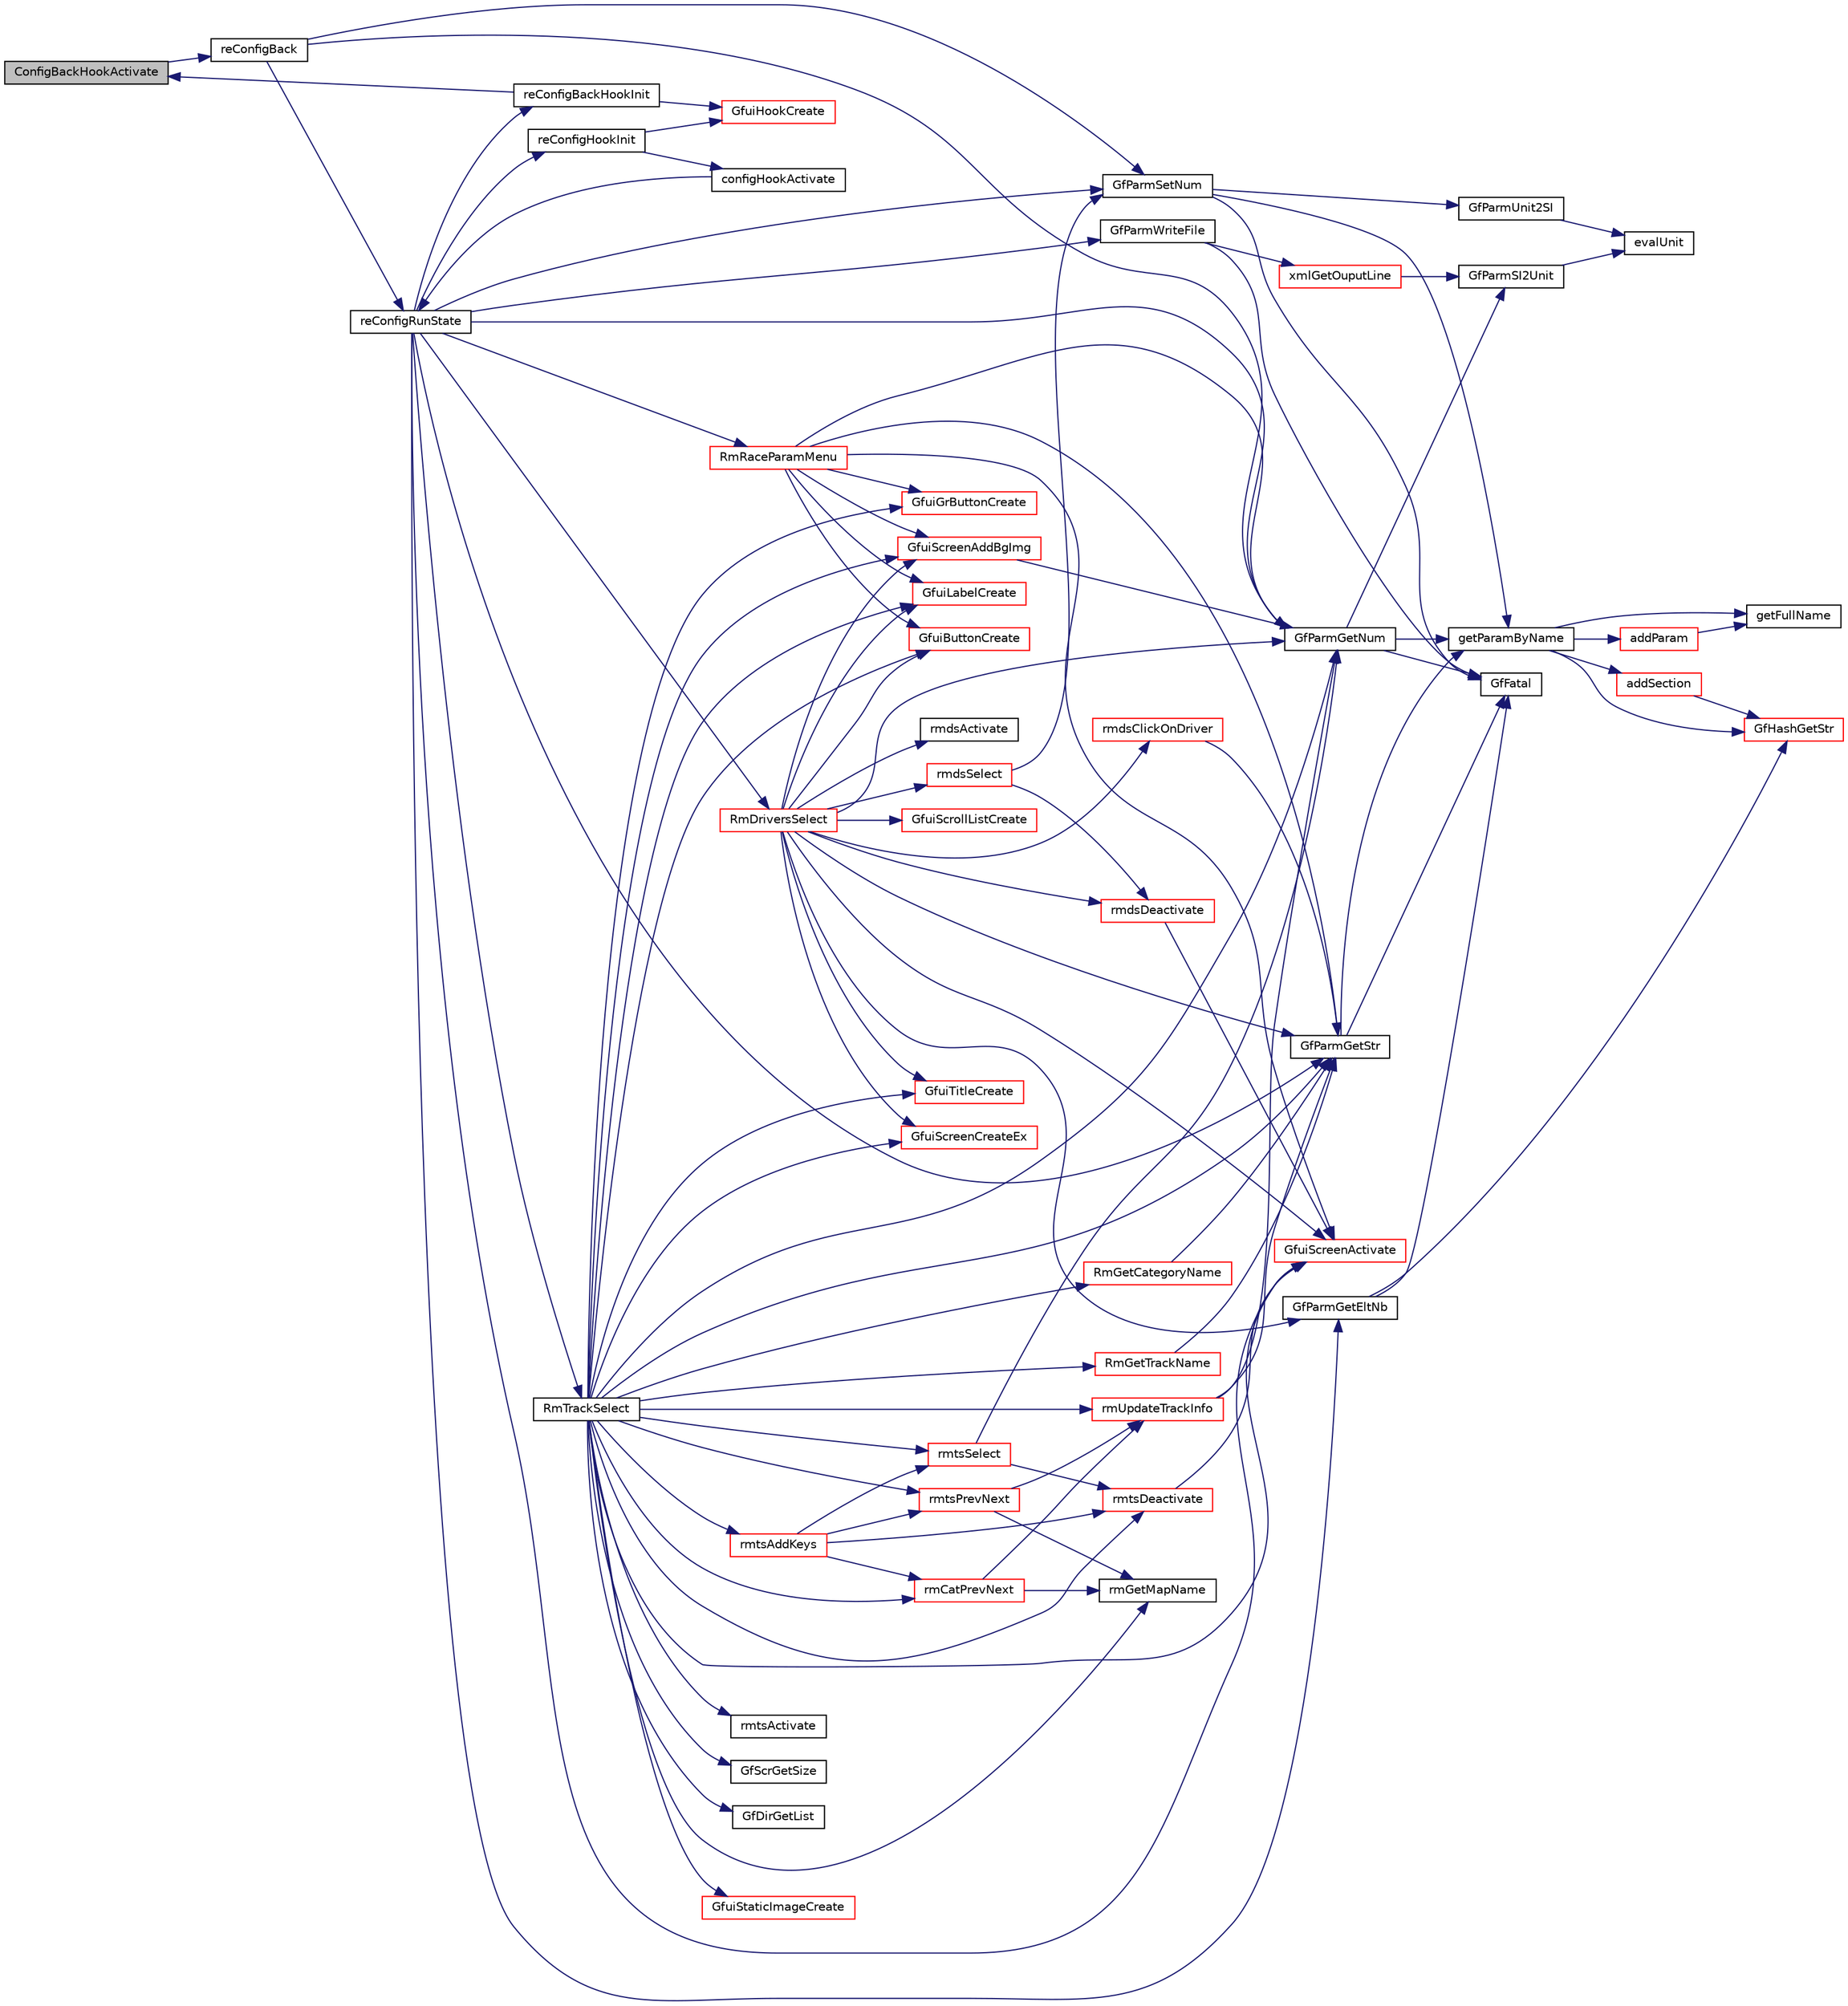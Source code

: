 digraph "ConfigBackHookActivate"
{
  edge [fontname="Helvetica",fontsize="10",labelfontname="Helvetica",labelfontsize="10"];
  node [fontname="Helvetica",fontsize="10",shape=record];
  rankdir="LR";
  Node1 [label="ConfigBackHookActivate",height=0.2,width=0.4,color="black", fillcolor="grey75", style="filled", fontcolor="black"];
  Node1 -> Node2 [color="midnightblue",fontsize="10",style="solid",fontname="Helvetica"];
  Node2 [label="reConfigBack",height=0.2,width=0.4,color="black", fillcolor="white", style="filled",URL="$racemanmenu_8cpp.html#a84daae7b270d6d2c161808753418fc2d"];
  Node2 -> Node3 [color="midnightblue",fontsize="10",style="solid",fontname="Helvetica"];
  Node3 [label="GfParmSetNum",height=0.2,width=0.4,color="black", fillcolor="white", style="filled",URL="$group__paramsdata.html#gaeffbd4db596ae3239a35d7fbd3f442fa",tooltip="Set a numerical parameter in the parameter set handle. "];
  Node3 -> Node4 [color="midnightblue",fontsize="10",style="solid",fontname="Helvetica"];
  Node4 [label="GfFatal",height=0.2,width=0.4,color="black", fillcolor="white", style="filled",URL="$tgf_8h.html#a927c58e55400ef72e0e54548b26f973d"];
  Node3 -> Node5 [color="midnightblue",fontsize="10",style="solid",fontname="Helvetica"];
  Node5 [label="getParamByName",height=0.2,width=0.4,color="black", fillcolor="white", style="filled",URL="$group__paramshelper.html#gad76ca407ee6b618e69f80c80aa319d63",tooltip="Helper function to get (or create) a parameter by name. "];
  Node5 -> Node6 [color="midnightblue",fontsize="10",style="solid",fontname="Helvetica"];
  Node6 [label="getFullName",height=0.2,width=0.4,color="black", fillcolor="white", style="filled",URL="$group__paramshelper.html#gaf12253922391ef1139cd12f2a0ffa5ea",tooltip="Helper function to get the full name of a parameter (full name: \"sectionName/paramName\"). "];
  Node5 -> Node7 [color="midnightblue",fontsize="10",style="solid",fontname="Helvetica"];
  Node7 [label="GfHashGetStr",height=0.2,width=0.4,color="red", fillcolor="white", style="filled",URL="$group__hash.html#ga4e47f57400b95ab9b6fe918c123fdb26",tooltip="Get the user data associated with a string key. "];
  Node5 -> Node8 [color="midnightblue",fontsize="10",style="solid",fontname="Helvetica"];
  Node8 [label="addSection",height=0.2,width=0.4,color="red", fillcolor="white", style="filled",URL="$group__paramshelper.html#ga56946944d68598d938e65db86ce1221f",tooltip="Helper function to add a section to a parameter set. "];
  Node8 -> Node7 [color="midnightblue",fontsize="10",style="solid",fontname="Helvetica"];
  Node5 -> Node9 [color="midnightblue",fontsize="10",style="solid",fontname="Helvetica"];
  Node9 [label="addParam",height=0.2,width=0.4,color="red", fillcolor="white", style="filled",URL="$group__paramshelper.html#gaf202744654cbc648b47479f30ccc3a8c",tooltip="Helper function to add parameter, does not check for duplicated name. "];
  Node9 -> Node6 [color="midnightblue",fontsize="10",style="solid",fontname="Helvetica"];
  Node3 -> Node10 [color="midnightblue",fontsize="10",style="solid",fontname="Helvetica"];
  Node10 [label="GfParmUnit2SI",height=0.2,width=0.4,color="black", fillcolor="white", style="filled",URL="$group__paramsdata.html#ga86ff634469b4c8640498bc574735a398",tooltip="Convert a value given in unit to SI. "];
  Node10 -> Node11 [color="midnightblue",fontsize="10",style="solid",fontname="Helvetica"];
  Node11 [label="evalUnit",height=0.2,width=0.4,color="black", fillcolor="white", style="filled",URL="$group__paramshelper.html#ga939d9b995855a1e99d2ed2591692c71d",tooltip="Support function to multiply or divide dest with unit conversion factor. "];
  Node2 -> Node12 [color="midnightblue",fontsize="10",style="solid",fontname="Helvetica"];
  Node12 [label="GfParmGetNum",height=0.2,width=0.4,color="black", fillcolor="white", style="filled",URL="$group__paramsdata.html#ga57d6d6694c94482128c7b7bd6bf0a2e8",tooltip="Get a numerical parameter from the parameter set handle. "];
  Node12 -> Node4 [color="midnightblue",fontsize="10",style="solid",fontname="Helvetica"];
  Node12 -> Node5 [color="midnightblue",fontsize="10",style="solid",fontname="Helvetica"];
  Node12 -> Node13 [color="midnightblue",fontsize="10",style="solid",fontname="Helvetica"];
  Node13 [label="GfParmSI2Unit",height=0.2,width=0.4,color="black", fillcolor="white", style="filled",URL="$group__paramsdata.html#gab24de0cda7e3f9a5ea42be6dd7592a38",tooltip="Convert a value from SI to given unit. "];
  Node13 -> Node11 [color="midnightblue",fontsize="10",style="solid",fontname="Helvetica"];
  Node2 -> Node14 [color="midnightblue",fontsize="10",style="solid",fontname="Helvetica"];
  Node14 [label="reConfigRunState",height=0.2,width=0.4,color="black", fillcolor="white", style="filled",URL="$racemanmenu_8cpp.html#a170a89e5069d9594508d50600eb622da"];
  Node14 -> Node12 [color="midnightblue",fontsize="10",style="solid",fontname="Helvetica"];
  Node14 -> Node15 [color="midnightblue",fontsize="10",style="solid",fontname="Helvetica"];
  Node15 [label="GfParmGetEltNb",height=0.2,width=0.4,color="black", fillcolor="white", style="filled",URL="$group__paramslist.html#ga8e57c951dca972b605a7978baa11c41b",tooltip="Count the number of subsections in a section in the parameter set handle. "];
  Node15 -> Node4 [color="midnightblue",fontsize="10",style="solid",fontname="Helvetica"];
  Node15 -> Node7 [color="midnightblue",fontsize="10",style="solid",fontname="Helvetica"];
  Node14 -> Node16 [color="midnightblue",fontsize="10",style="solid",fontname="Helvetica"];
  Node16 [label="GfParmWriteFile",height=0.2,width=0.4,color="black", fillcolor="white", style="filled",URL="$group__paramsfile.html#ga74959dceaa06d202a6695e13a364b19a",tooltip="Write parameter set into file. "];
  Node16 -> Node4 [color="midnightblue",fontsize="10",style="solid",fontname="Helvetica"];
  Node16 -> Node17 [color="midnightblue",fontsize="10",style="solid",fontname="Helvetica"];
  Node17 [label="xmlGetOuputLine",height=0.2,width=0.4,color="red", fillcolor="white", style="filled",URL="$group__paramshelper.html#ga3d522dd29c83c2d11f9ae4c92f79a1d0",tooltip="Helper function to output one line of XML generated from the given parameter set. ..."];
  Node17 -> Node13 [color="midnightblue",fontsize="10",style="solid",fontname="Helvetica"];
  Node14 -> Node18 [color="midnightblue",fontsize="10",style="solid",fontname="Helvetica"];
  Node18 [label="GfParmGetStr",height=0.2,width=0.4,color="black", fillcolor="white", style="filled",URL="$group__paramsdata.html#gaa37bfd1fabd03d24fd50812c2330fa12",tooltip="Get a string parameter from the parameter set handle. "];
  Node18 -> Node4 [color="midnightblue",fontsize="10",style="solid",fontname="Helvetica"];
  Node18 -> Node5 [color="midnightblue",fontsize="10",style="solid",fontname="Helvetica"];
  Node14 -> Node19 [color="midnightblue",fontsize="10",style="solid",fontname="Helvetica"];
  Node19 [label="reConfigHookInit",height=0.2,width=0.4,color="black", fillcolor="white", style="filled",URL="$racemanmenu_8cpp.html#ad5cdab6192251b050b88acf1453e6e54"];
  Node19 -> Node20 [color="midnightblue",fontsize="10",style="solid",fontname="Helvetica"];
  Node20 [label="GfuiHookCreate",height=0.2,width=0.4,color="red", fillcolor="white", style="filled",URL="$group__gui.html#ga9085c87039454c793822f4d5f0b07c7a",tooltip="Create a callback hook. "];
  Node19 -> Node21 [color="midnightblue",fontsize="10",style="solid",fontname="Helvetica"];
  Node21 [label="configHookActivate",height=0.2,width=0.4,color="black", fillcolor="white", style="filled",URL="$racemanmenu_8cpp.html#a51f8e9a88ebce480e71ba4440ef6fbf3"];
  Node21 -> Node14 [color="midnightblue",fontsize="10",style="solid",fontname="Helvetica"];
  Node14 -> Node22 [color="midnightblue",fontsize="10",style="solid",fontname="Helvetica"];
  Node22 [label="reConfigBackHookInit",height=0.2,width=0.4,color="black", fillcolor="white", style="filled",URL="$racemanmenu_8cpp.html#a79d40d6d10013529af8980311863d058"];
  Node22 -> Node20 [color="midnightblue",fontsize="10",style="solid",fontname="Helvetica"];
  Node22 -> Node1 [color="midnightblue",fontsize="10",style="solid",fontname="Helvetica"];
  Node14 -> Node23 [color="midnightblue",fontsize="10",style="solid",fontname="Helvetica"];
  Node23 [label="RmTrackSelect",height=0.2,width=0.4,color="black", fillcolor="white", style="filled",URL="$group__racemantools.html#ga890f9fb663dc8621e6a84e7062eb1a7a",tooltip="Track selection, the race manager parameter set is handed over in vs, tRmTrackSelect.param. "];
  Node23 -> Node24 [color="midnightblue",fontsize="10",style="solid",fontname="Helvetica"];
  Node24 [label="GfDirGetList",height=0.2,width=0.4,color="black", fillcolor="white", style="filled",URL="$group__dir.html#gab67712ccc96ff202dcda9d5d53de681c",tooltip="Get the list of files of a given directory. "];
  Node23 -> Node25 [color="midnightblue",fontsize="10",style="solid",fontname="Helvetica"];
  Node25 [label="RmGetCategoryName",height=0.2,width=0.4,color="red", fillcolor="white", style="filled",URL="$group__racemantools.html#gaceb15a6d5ce4cdf7a46fb6acd15ec2f2",tooltip="Get the track category name from the track category file. "];
  Node25 -> Node18 [color="midnightblue",fontsize="10",style="solid",fontname="Helvetica"];
  Node23 -> Node26 [color="midnightblue",fontsize="10",style="solid",fontname="Helvetica"];
  Node26 [label="RmGetTrackName",height=0.2,width=0.4,color="red", fillcolor="white", style="filled",URL="$group__racemantools.html#ga934873d2a8ff6880a564e979e61ae08d",tooltip="Get the track name defined in the parameters. "];
  Node26 -> Node18 [color="midnightblue",fontsize="10",style="solid",fontname="Helvetica"];
  Node23 -> Node12 [color="midnightblue",fontsize="10",style="solid",fontname="Helvetica"];
  Node23 -> Node18 [color="midnightblue",fontsize="10",style="solid",fontname="Helvetica"];
  Node23 -> Node27 [color="midnightblue",fontsize="10",style="solid",fontname="Helvetica"];
  Node27 [label="GfuiScreenCreateEx",height=0.2,width=0.4,color="red", fillcolor="white", style="filled",URL="$group__gui.html#gad9d378558d1ea2fb3348ef4341f99311",tooltip="Create a screen. "];
  Node23 -> Node28 [color="midnightblue",fontsize="10",style="solid",fontname="Helvetica"];
  Node28 [label="rmtsActivate",height=0.2,width=0.4,color="black", fillcolor="white", style="filled",URL="$trackselect_8cpp.html#a875ce4ead2312a22bef1c740850dcb04"];
  Node23 -> Node29 [color="midnightblue",fontsize="10",style="solid",fontname="Helvetica"];
  Node29 [label="GfuiScreenAddBgImg",height=0.2,width=0.4,color="red", fillcolor="white", style="filled",URL="$group__gui.html#ga2d1e0f1edf2ed7b53be750c721de1f0a",tooltip="Add an image background to a screen. "];
  Node29 -> Node12 [color="midnightblue",fontsize="10",style="solid",fontname="Helvetica"];
  Node23 -> Node30 [color="midnightblue",fontsize="10",style="solid",fontname="Helvetica"];
  Node30 [label="rmtsAddKeys",height=0.2,width=0.4,color="red", fillcolor="white", style="filled",URL="$trackselect_8cpp.html#ae2aa2a49387695fdfff4e708d1c8bff9"];
  Node30 -> Node31 [color="midnightblue",fontsize="10",style="solid",fontname="Helvetica"];
  Node31 [label="rmtsSelect",height=0.2,width=0.4,color="red", fillcolor="white", style="filled",URL="$trackselect_8cpp.html#af1ab17d7ee90b6b2ba73bf2745df2dbc"];
  Node31 -> Node12 [color="midnightblue",fontsize="10",style="solid",fontname="Helvetica"];
  Node31 -> Node32 [color="midnightblue",fontsize="10",style="solid",fontname="Helvetica"];
  Node32 [label="rmtsDeactivate",height=0.2,width=0.4,color="red", fillcolor="white", style="filled",URL="$trackselect_8cpp.html#a17650bd24a04f4d056f5051b5fa56494"];
  Node32 -> Node33 [color="midnightblue",fontsize="10",style="solid",fontname="Helvetica"];
  Node33 [label="GfuiScreenActivate",height=0.2,width=0.4,color="red", fillcolor="white", style="filled",URL="$group__gui.html#gadbbca757848adfdf2719c4678e30a0a2",tooltip="Activate a screen and make it current. "];
  Node30 -> Node32 [color="midnightblue",fontsize="10",style="solid",fontname="Helvetica"];
  Node30 -> Node34 [color="midnightblue",fontsize="10",style="solid",fontname="Helvetica"];
  Node34 [label="rmtsPrevNext",height=0.2,width=0.4,color="red", fillcolor="white", style="filled",URL="$trackselect_8cpp.html#a8a291faae6d70659cebb80d9f9456a8f"];
  Node34 -> Node35 [color="midnightblue",fontsize="10",style="solid",fontname="Helvetica"];
  Node35 [label="rmGetMapName",height=0.2,width=0.4,color="black", fillcolor="white", style="filled",URL="$trackselect_8cpp.html#ae4af213623c3b4e446f53a84ce24ed6b"];
  Node34 -> Node36 [color="midnightblue",fontsize="10",style="solid",fontname="Helvetica"];
  Node36 [label="rmUpdateTrackInfo",height=0.2,width=0.4,color="red", fillcolor="white", style="filled",URL="$trackselect_8cpp.html#afb7a756d94df329f425b0034a50caff9"];
  Node36 -> Node18 [color="midnightblue",fontsize="10",style="solid",fontname="Helvetica"];
  Node36 -> Node12 [color="midnightblue",fontsize="10",style="solid",fontname="Helvetica"];
  Node30 -> Node37 [color="midnightblue",fontsize="10",style="solid",fontname="Helvetica"];
  Node37 [label="rmCatPrevNext",height=0.2,width=0.4,color="red", fillcolor="white", style="filled",URL="$trackselect_8cpp.html#a6a81c8cc3202e939512fe285b5f628f0"];
  Node37 -> Node35 [color="midnightblue",fontsize="10",style="solid",fontname="Helvetica"];
  Node37 -> Node36 [color="midnightblue",fontsize="10",style="solid",fontname="Helvetica"];
  Node23 -> Node38 [color="midnightblue",fontsize="10",style="solid",fontname="Helvetica"];
  Node38 [label="GfuiTitleCreate",height=0.2,width=0.4,color="red", fillcolor="white", style="filled",URL="$group__gui.html#ga2175b7439c4af8f85305dd64b5ebc7a9",tooltip="Add a Title to the screen. "];
  Node23 -> Node39 [color="midnightblue",fontsize="10",style="solid",fontname="Helvetica"];
  Node39 [label="GfuiGrButtonCreate",height=0.2,width=0.4,color="red", fillcolor="white", style="filled",URL="$group__gui.html#ga2ad6f0b103a45869580a5741a24373bc",tooltip="Add a graphical button to a screen. "];
  Node23 -> Node37 [color="midnightblue",fontsize="10",style="solid",fontname="Helvetica"];
  Node23 -> Node40 [color="midnightblue",fontsize="10",style="solid",fontname="Helvetica"];
  Node40 [label="GfuiLabelCreate",height=0.2,width=0.4,color="red", fillcolor="white", style="filled",URL="$group__gui.html#gab4145615769d37f74eb733b58f5345ee",tooltip="Add a label to a screen. "];
  Node23 -> Node34 [color="midnightblue",fontsize="10",style="solid",fontname="Helvetica"];
  Node23 -> Node41 [color="midnightblue",fontsize="10",style="solid",fontname="Helvetica"];
  Node41 [label="GfScrGetSize",height=0.2,width=0.4,color="black", fillcolor="white", style="filled",URL="$group__screen.html#gadcb66ba3f12ba1cb4c98367898c7f432",tooltip="Get the screen and viewport sizes. "];
  Node23 -> Node42 [color="midnightblue",fontsize="10",style="solid",fontname="Helvetica"];
  Node42 [label="GfuiStaticImageCreate",height=0.2,width=0.4,color="red", fillcolor="white", style="filled",URL="$group__gui.html#gaede738f8d22dd3e673bf3c22d2428cf3",tooltip="Create a new static image. "];
  Node23 -> Node35 [color="midnightblue",fontsize="10",style="solid",fontname="Helvetica"];
  Node23 -> Node43 [color="midnightblue",fontsize="10",style="solid",fontname="Helvetica"];
  Node43 [label="GfuiButtonCreate",height=0.2,width=0.4,color="red", fillcolor="white", style="filled",URL="$group__gui.html#ga48acf689c531b99051db5328023539fd",tooltip="Add a button to a screen. "];
  Node23 -> Node31 [color="midnightblue",fontsize="10",style="solid",fontname="Helvetica"];
  Node23 -> Node32 [color="midnightblue",fontsize="10",style="solid",fontname="Helvetica"];
  Node23 -> Node36 [color="midnightblue",fontsize="10",style="solid",fontname="Helvetica"];
  Node23 -> Node33 [color="midnightblue",fontsize="10",style="solid",fontname="Helvetica"];
  Node14 -> Node44 [color="midnightblue",fontsize="10",style="solid",fontname="Helvetica"];
  Node44 [label="RmDriversSelect",height=0.2,width=0.4,color="red", fillcolor="white", style="filled",URL="$group__racemantools.html#ga77ff1c72bbd34dfec8b1f2b536f51107",tooltip="Drivers list selection, the race manager parameter set is handed over in vs, tRmDrvSelect.param. "];
  Node44 -> Node27 [color="midnightblue",fontsize="10",style="solid",fontname="Helvetica"];
  Node44 -> Node45 [color="midnightblue",fontsize="10",style="solid",fontname="Helvetica"];
  Node45 [label="rmdsActivate",height=0.2,width=0.4,color="black", fillcolor="white", style="filled",URL="$driverselect_8cpp.html#a5263581dea7461d4e5628eb4a107d8d2"];
  Node44 -> Node29 [color="midnightblue",fontsize="10",style="solid",fontname="Helvetica"];
  Node44 -> Node38 [color="midnightblue",fontsize="10",style="solid",fontname="Helvetica"];
  Node44 -> Node40 [color="midnightblue",fontsize="10",style="solid",fontname="Helvetica"];
  Node44 -> Node46 [color="midnightblue",fontsize="10",style="solid",fontname="Helvetica"];
  Node46 [label="GfuiScrollListCreate",height=0.2,width=0.4,color="red", fillcolor="white", style="filled",URL="$group__gui.html#ga709082128c9ba3b17eccd5bcfa436f7a",tooltip="Create a new scroll list. "];
  Node44 -> Node47 [color="midnightblue",fontsize="10",style="solid",fontname="Helvetica"];
  Node47 [label="rmdsClickOnDriver",height=0.2,width=0.4,color="red", fillcolor="white", style="filled",URL="$driverselect_8cpp.html#a142cfbd3d69e800a71779bc1cde6d987"];
  Node47 -> Node18 [color="midnightblue",fontsize="10",style="solid",fontname="Helvetica"];
  Node44 -> Node43 [color="midnightblue",fontsize="10",style="solid",fontname="Helvetica"];
  Node44 -> Node48 [color="midnightblue",fontsize="10",style="solid",fontname="Helvetica"];
  Node48 [label="rmdsSelect",height=0.2,width=0.4,color="red", fillcolor="white", style="filled",URL="$driverselect_8cpp.html#a5afb8c5973d619f44e764b63e3b75e36"];
  Node48 -> Node3 [color="midnightblue",fontsize="10",style="solid",fontname="Helvetica"];
  Node48 -> Node49 [color="midnightblue",fontsize="10",style="solid",fontname="Helvetica"];
  Node49 [label="rmdsDeactivate",height=0.2,width=0.4,color="red", fillcolor="white", style="filled",URL="$driverselect_8cpp.html#a09808ce815022cd6ccd4879a52caa891"];
  Node49 -> Node33 [color="midnightblue",fontsize="10",style="solid",fontname="Helvetica"];
  Node44 -> Node49 [color="midnightblue",fontsize="10",style="solid",fontname="Helvetica"];
  Node44 -> Node18 [color="midnightblue",fontsize="10",style="solid",fontname="Helvetica"];
  Node44 -> Node12 [color="midnightblue",fontsize="10",style="solid",fontname="Helvetica"];
  Node44 -> Node15 [color="midnightblue",fontsize="10",style="solid",fontname="Helvetica"];
  Node44 -> Node33 [color="midnightblue",fontsize="10",style="solid",fontname="Helvetica"];
  Node14 -> Node50 [color="midnightblue",fontsize="10",style="solid",fontname="Helvetica"];
  Node50 [label="RmRaceParamMenu",height=0.2,width=0.4,color="red", fillcolor="white", style="filled",URL="$group__racemantools.html#ga80818696eb9369f62533faa5875eb6d4",tooltip="Race options menu. "];
  Node50 -> Node29 [color="midnightblue",fontsize="10",style="solid",fontname="Helvetica"];
  Node50 -> Node40 [color="midnightblue",fontsize="10",style="solid",fontname="Helvetica"];
  Node50 -> Node12 [color="midnightblue",fontsize="10",style="solid",fontname="Helvetica"];
  Node50 -> Node39 [color="midnightblue",fontsize="10",style="solid",fontname="Helvetica"];
  Node50 -> Node18 [color="midnightblue",fontsize="10",style="solid",fontname="Helvetica"];
  Node50 -> Node43 [color="midnightblue",fontsize="10",style="solid",fontname="Helvetica"];
  Node50 -> Node33 [color="midnightblue",fontsize="10",style="solid",fontname="Helvetica"];
  Node14 -> Node3 [color="midnightblue",fontsize="10",style="solid",fontname="Helvetica"];
  Node14 -> Node33 [color="midnightblue",fontsize="10",style="solid",fontname="Helvetica"];
}
